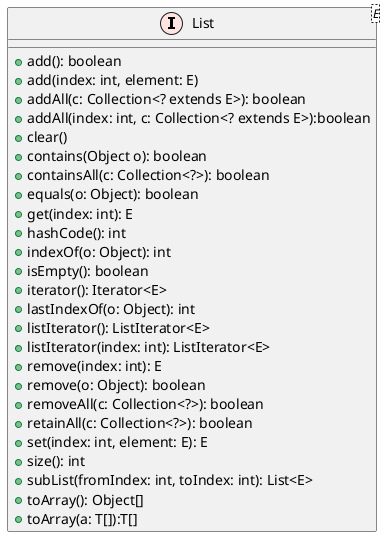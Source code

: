 @startuml

class List<E> << (I,mistyrose) >> {
  +add(): boolean
  +add(index: int, element: E)
  +addAll(c: Collection<? extends E>): boolean
  +addAll(index: int, c: Collection<? extends E>):boolean
  +clear()
  +contains(Object o): boolean
  +containsAll(c: Collection<?>): boolean
  +equals(o: Object): boolean
  +get(index: int): E
  +hashCode(): int
  +indexOf(o: Object): int
  +isEmpty(): boolean
  +iterator(): Iterator<E>
  +lastIndexOf(o: Object): int
  +listIterator(): ListIterator<E>
  +listIterator(index: int): ListIterator<E>
  +remove(index: int): E
  +remove(o: Object): boolean
  +removeAll(c: Collection<?>): boolean
  +retainAll(c: Collection<?>): boolean
  +set(index: int, element: E): E
  +size(): int
  +subList(fromIndex: int, toIndex: int): List<E>
  +toArray(): Object[]
  +toArray(a: T[]):T[]
}

@enduml
